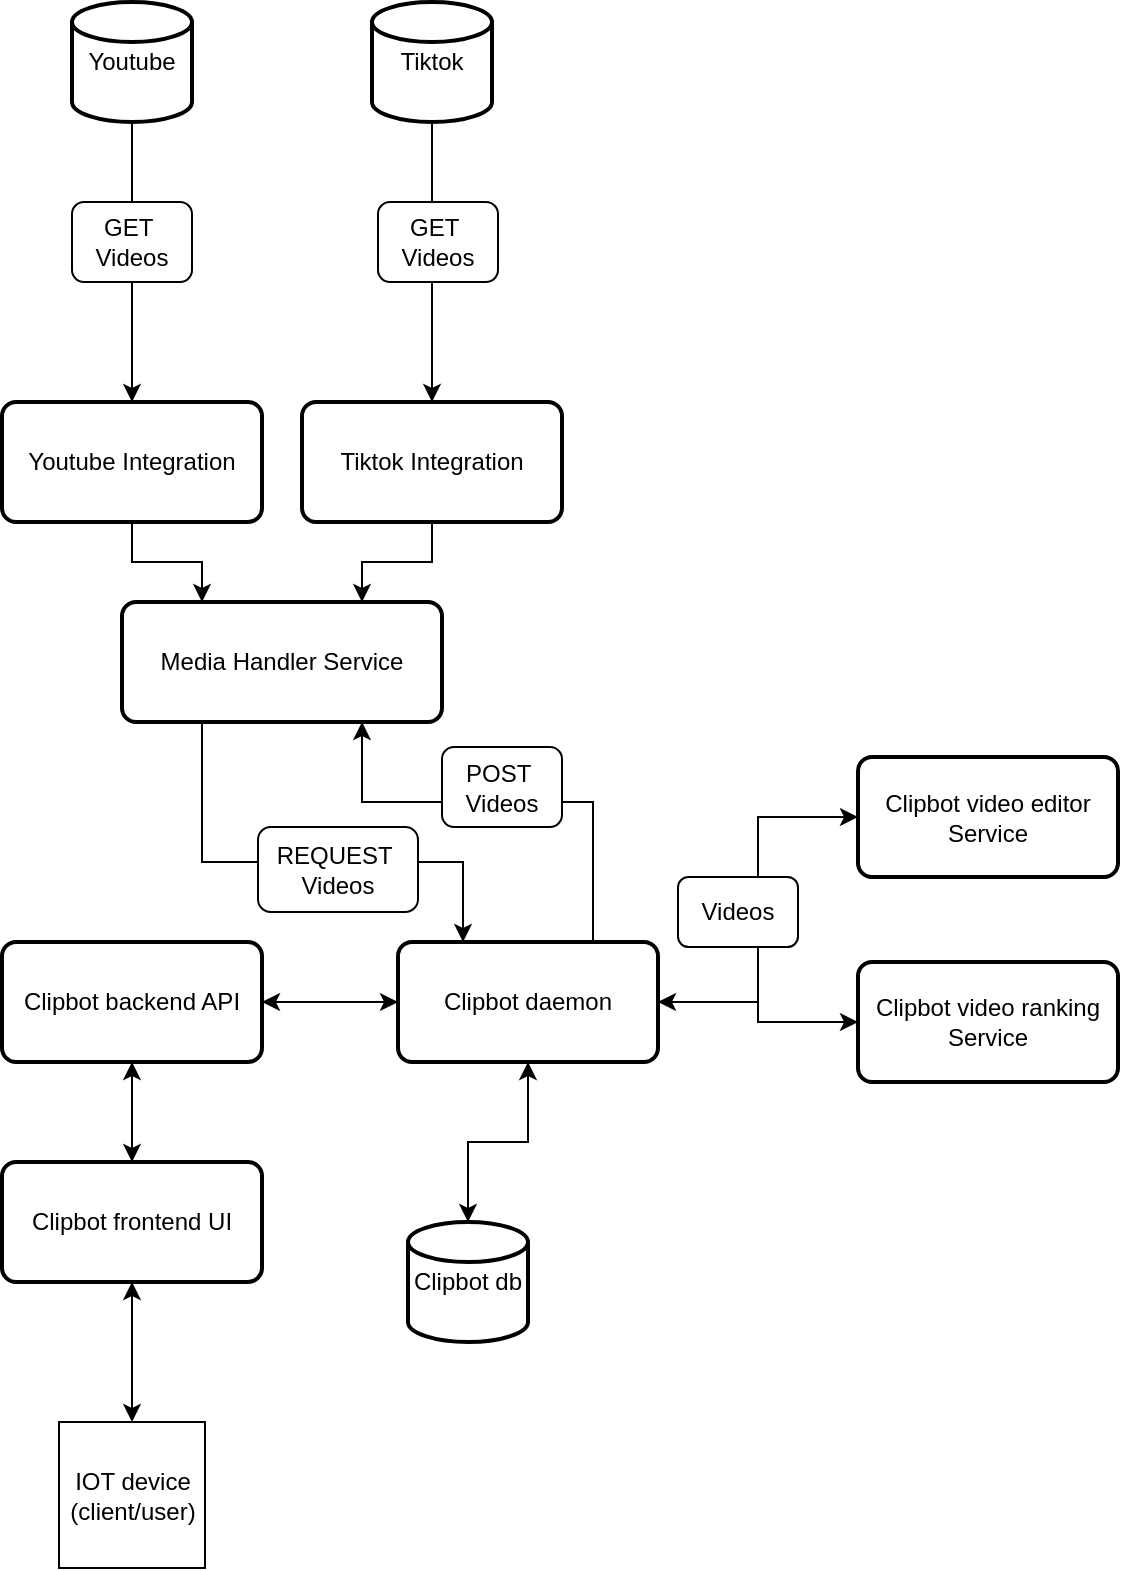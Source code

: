 <mxfile version="24.4.13" type="device">
  <diagram name="Page-1" id="zQwRqZsz7qoEHeTczQc1">
    <mxGraphModel dx="2028" dy="1076" grid="1" gridSize="10" guides="1" tooltips="1" connect="1" arrows="1" fold="1" page="1" pageScale="1" pageWidth="583" pageHeight="413" math="0" shadow="0">
      <root>
        <mxCell id="0" />
        <mxCell id="1" parent="0" />
        <mxCell id="w65s7kxYsl1DEc4HLG__-1" value="Youtube" style="strokeWidth=2;html=1;shape=mxgraph.flowchart.database;whiteSpace=wrap;" vertex="1" parent="1">
          <mxGeometry x="47" y="10" width="60" height="60" as="geometry" />
        </mxCell>
        <mxCell id="w65s7kxYsl1DEc4HLG__-2" value="Tiktok" style="strokeWidth=2;html=1;shape=mxgraph.flowchart.database;whiteSpace=wrap;" vertex="1" parent="1">
          <mxGeometry x="197" y="10" width="60" height="60" as="geometry" />
        </mxCell>
        <mxCell id="w65s7kxYsl1DEc4HLG__-32" style="edgeStyle=orthogonalEdgeStyle;rounded=0;orthogonalLoop=1;jettySize=auto;html=1;exitX=1;exitY=0.5;exitDx=0;exitDy=0;entryX=0;entryY=0.5;entryDx=0;entryDy=0;startArrow=classic;startFill=1;" edge="1" parent="1" source="w65s7kxYsl1DEc4HLG__-3" target="w65s7kxYsl1DEc4HLG__-16">
          <mxGeometry relative="1" as="geometry" />
        </mxCell>
        <mxCell id="w65s7kxYsl1DEc4HLG__-40" style="edgeStyle=orthogonalEdgeStyle;rounded=0;orthogonalLoop=1;jettySize=auto;html=1;exitX=1;exitY=0.5;exitDx=0;exitDy=0;entryX=0;entryY=0.5;entryDx=0;entryDy=0;" edge="1" parent="1" source="w65s7kxYsl1DEc4HLG__-3" target="w65s7kxYsl1DEc4HLG__-39">
          <mxGeometry relative="1" as="geometry" />
        </mxCell>
        <mxCell id="w65s7kxYsl1DEc4HLG__-47" style="edgeStyle=orthogonalEdgeStyle;rounded=0;orthogonalLoop=1;jettySize=auto;html=1;exitX=0.25;exitY=0;exitDx=0;exitDy=0;entryX=0.25;entryY=1;entryDx=0;entryDy=0;startArrow=classic;startFill=1;endArrow=none;endFill=0;" edge="1" parent="1" source="w65s7kxYsl1DEc4HLG__-3" target="w65s7kxYsl1DEc4HLG__-25">
          <mxGeometry relative="1" as="geometry">
            <Array as="points">
              <mxPoint x="243" y="440" />
              <mxPoint x="112" y="440" />
            </Array>
          </mxGeometry>
        </mxCell>
        <mxCell id="w65s7kxYsl1DEc4HLG__-48" style="edgeStyle=orthogonalEdgeStyle;rounded=0;orthogonalLoop=1;jettySize=auto;html=1;exitX=0.75;exitY=0;exitDx=0;exitDy=0;entryX=0.75;entryY=1;entryDx=0;entryDy=0;" edge="1" parent="1" source="w65s7kxYsl1DEc4HLG__-3" target="w65s7kxYsl1DEc4HLG__-25">
          <mxGeometry relative="1" as="geometry">
            <Array as="points">
              <mxPoint x="308" y="410" />
              <mxPoint x="192" y="410" />
            </Array>
          </mxGeometry>
        </mxCell>
        <mxCell id="w65s7kxYsl1DEc4HLG__-3" value="Clipbot daemon" style="rounded=1;whiteSpace=wrap;html=1;absoluteArcSize=1;arcSize=14;strokeWidth=2;" vertex="1" parent="1">
          <mxGeometry x="210" y="480" width="130" height="60" as="geometry" />
        </mxCell>
        <mxCell id="w65s7kxYsl1DEc4HLG__-9" value="" style="endArrow=none;html=1;rounded=0;exitX=0.5;exitY=0;exitDx=0;exitDy=0;entryX=0.5;entryY=1;entryDx=0;entryDy=0;entryPerimeter=0;startArrow=classic;startFill=1;endFill=0;" edge="1" parent="1" source="w65s7kxYsl1DEc4HLG__-22" target="w65s7kxYsl1DEc4HLG__-2">
          <mxGeometry width="50" height="50" relative="1" as="geometry">
            <mxPoint x="272" y="420" as="sourcePoint" />
            <mxPoint x="322" y="370" as="targetPoint" />
          </mxGeometry>
        </mxCell>
        <mxCell id="w65s7kxYsl1DEc4HLG__-4" value="" style="endArrow=none;html=1;rounded=0;exitX=0.5;exitY=0;exitDx=0;exitDy=0;entryX=0.5;entryY=1;entryDx=0;entryDy=0;entryPerimeter=0;startArrow=classic;startFill=1;endFill=0;" edge="1" parent="1" source="w65s7kxYsl1DEc4HLG__-21" target="w65s7kxYsl1DEc4HLG__-1">
          <mxGeometry relative="1" as="geometry">
            <mxPoint x="132" y="270" as="sourcePoint" />
            <mxPoint x="232" y="270" as="targetPoint" />
          </mxGeometry>
        </mxCell>
        <mxCell id="w65s7kxYsl1DEc4HLG__-8" value="GET&amp;nbsp; Videos" style="rounded=1;whiteSpace=wrap;html=1;" vertex="1" parent="1">
          <mxGeometry x="47" y="110" width="60" height="40" as="geometry" />
        </mxCell>
        <mxCell id="w65s7kxYsl1DEc4HLG__-16" value="Clipbot video editor Service" style="rounded=1;whiteSpace=wrap;html=1;absoluteArcSize=1;arcSize=14;strokeWidth=2;" vertex="1" parent="1">
          <mxGeometry x="440" y="387.5" width="130" height="60" as="geometry" />
        </mxCell>
        <mxCell id="w65s7kxYsl1DEc4HLG__-18" value="Videos" style="rounded=1;whiteSpace=wrap;html=1;" vertex="1" parent="1">
          <mxGeometry x="350" y="447.5" width="60" height="35" as="geometry" />
        </mxCell>
        <mxCell id="w65s7kxYsl1DEc4HLG__-21" value="Youtube Integration" style="rounded=1;whiteSpace=wrap;html=1;absoluteArcSize=1;arcSize=14;strokeWidth=2;" vertex="1" parent="1">
          <mxGeometry x="12" y="210" width="130" height="60" as="geometry" />
        </mxCell>
        <mxCell id="w65s7kxYsl1DEc4HLG__-22" value="Tiktok Integration" style="rounded=1;whiteSpace=wrap;html=1;absoluteArcSize=1;arcSize=14;strokeWidth=2;" vertex="1" parent="1">
          <mxGeometry x="162" y="210" width="130" height="60" as="geometry" />
        </mxCell>
        <mxCell id="w65s7kxYsl1DEc4HLG__-23" value="GET&amp;nbsp; Videos" style="rounded=1;whiteSpace=wrap;html=1;" vertex="1" parent="1">
          <mxGeometry x="200" y="110" width="60" height="40" as="geometry" />
        </mxCell>
        <mxCell id="w65s7kxYsl1DEc4HLG__-28" style="edgeStyle=orthogonalEdgeStyle;rounded=0;orthogonalLoop=1;jettySize=auto;html=1;exitX=0.75;exitY=0;exitDx=0;exitDy=0;entryX=0.5;entryY=1;entryDx=0;entryDy=0;startArrow=classic;startFill=1;endArrow=none;endFill=0;" edge="1" parent="1" source="w65s7kxYsl1DEc4HLG__-25" target="w65s7kxYsl1DEc4HLG__-22">
          <mxGeometry relative="1" as="geometry" />
        </mxCell>
        <mxCell id="w65s7kxYsl1DEc4HLG__-29" style="edgeStyle=orthogonalEdgeStyle;rounded=0;orthogonalLoop=1;jettySize=auto;html=1;exitX=0.25;exitY=0;exitDx=0;exitDy=0;entryX=0.5;entryY=1;entryDx=0;entryDy=0;startArrow=classic;startFill=1;endArrow=none;endFill=0;" edge="1" parent="1" source="w65s7kxYsl1DEc4HLG__-25" target="w65s7kxYsl1DEc4HLG__-21">
          <mxGeometry relative="1" as="geometry" />
        </mxCell>
        <mxCell id="w65s7kxYsl1DEc4HLG__-25" value="Media Handler Service" style="rounded=1;whiteSpace=wrap;html=1;absoluteArcSize=1;arcSize=14;strokeWidth=2;" vertex="1" parent="1">
          <mxGeometry x="72" y="310" width="160" height="60" as="geometry" />
        </mxCell>
        <mxCell id="w65s7kxYsl1DEc4HLG__-31" value="REQUEST&amp;nbsp; Videos" style="rounded=1;whiteSpace=wrap;html=1;" vertex="1" parent="1">
          <mxGeometry x="140" y="422.5" width="80" height="42.5" as="geometry" />
        </mxCell>
        <mxCell id="w65s7kxYsl1DEc4HLG__-36" style="edgeStyle=orthogonalEdgeStyle;rounded=0;orthogonalLoop=1;jettySize=auto;html=1;exitX=0.5;exitY=0;exitDx=0;exitDy=0;exitPerimeter=0;startArrow=classic;startFill=1;" edge="1" parent="1" source="w65s7kxYsl1DEc4HLG__-33" target="w65s7kxYsl1DEc4HLG__-3">
          <mxGeometry relative="1" as="geometry" />
        </mxCell>
        <mxCell id="w65s7kxYsl1DEc4HLG__-33" value="Clipbot db" style="strokeWidth=2;html=1;shape=mxgraph.flowchart.database;whiteSpace=wrap;" vertex="1" parent="1">
          <mxGeometry x="215" y="620" width="60" height="60" as="geometry" />
        </mxCell>
        <mxCell id="w65s7kxYsl1DEc4HLG__-39" value="Clipbot video ranking Service" style="rounded=1;whiteSpace=wrap;html=1;absoluteArcSize=1;arcSize=14;strokeWidth=2;" vertex="1" parent="1">
          <mxGeometry x="440" y="490" width="130" height="60" as="geometry" />
        </mxCell>
        <mxCell id="w65s7kxYsl1DEc4HLG__-45" style="edgeStyle=orthogonalEdgeStyle;rounded=0;orthogonalLoop=1;jettySize=auto;html=1;exitX=0.5;exitY=0;exitDx=0;exitDy=0;entryX=0.5;entryY=1;entryDx=0;entryDy=0;startArrow=classic;startFill=1;" edge="1" parent="1" source="w65s7kxYsl1DEc4HLG__-41" target="w65s7kxYsl1DEc4HLG__-42">
          <mxGeometry relative="1" as="geometry" />
        </mxCell>
        <mxCell id="w65s7kxYsl1DEc4HLG__-41" value="Clipbot frontend UI" style="rounded=1;whiteSpace=wrap;html=1;absoluteArcSize=1;arcSize=14;strokeWidth=2;" vertex="1" parent="1">
          <mxGeometry x="12" y="590" width="130" height="60" as="geometry" />
        </mxCell>
        <mxCell id="w65s7kxYsl1DEc4HLG__-46" style="edgeStyle=orthogonalEdgeStyle;rounded=0;orthogonalLoop=1;jettySize=auto;html=1;exitX=1;exitY=0.5;exitDx=0;exitDy=0;entryX=0;entryY=0.5;entryDx=0;entryDy=0;startArrow=classic;startFill=1;" edge="1" parent="1" source="w65s7kxYsl1DEc4HLG__-42" target="w65s7kxYsl1DEc4HLG__-3">
          <mxGeometry relative="1" as="geometry" />
        </mxCell>
        <mxCell id="w65s7kxYsl1DEc4HLG__-42" value="Clipbot backend API" style="rounded=1;whiteSpace=wrap;html=1;absoluteArcSize=1;arcSize=14;strokeWidth=2;" vertex="1" parent="1">
          <mxGeometry x="12" y="480" width="130" height="60" as="geometry" />
        </mxCell>
        <mxCell id="w65s7kxYsl1DEc4HLG__-44" style="edgeStyle=orthogonalEdgeStyle;rounded=0;orthogonalLoop=1;jettySize=auto;html=1;exitX=0.5;exitY=0;exitDx=0;exitDy=0;entryX=0.5;entryY=1;entryDx=0;entryDy=0;startArrow=classic;startFill=1;" edge="1" parent="1" source="w65s7kxYsl1DEc4HLG__-43" target="w65s7kxYsl1DEc4HLG__-41">
          <mxGeometry relative="1" as="geometry" />
        </mxCell>
        <mxCell id="w65s7kxYsl1DEc4HLG__-43" value="IOT device (client/user)" style="whiteSpace=wrap;html=1;aspect=fixed;" vertex="1" parent="1">
          <mxGeometry x="40.5" y="720" width="73" height="73" as="geometry" />
        </mxCell>
        <mxCell id="w65s7kxYsl1DEc4HLG__-49" value="POST&amp;nbsp; Videos" style="rounded=1;whiteSpace=wrap;html=1;" vertex="1" parent="1">
          <mxGeometry x="232" y="382.5" width="60" height="40" as="geometry" />
        </mxCell>
      </root>
    </mxGraphModel>
  </diagram>
</mxfile>

